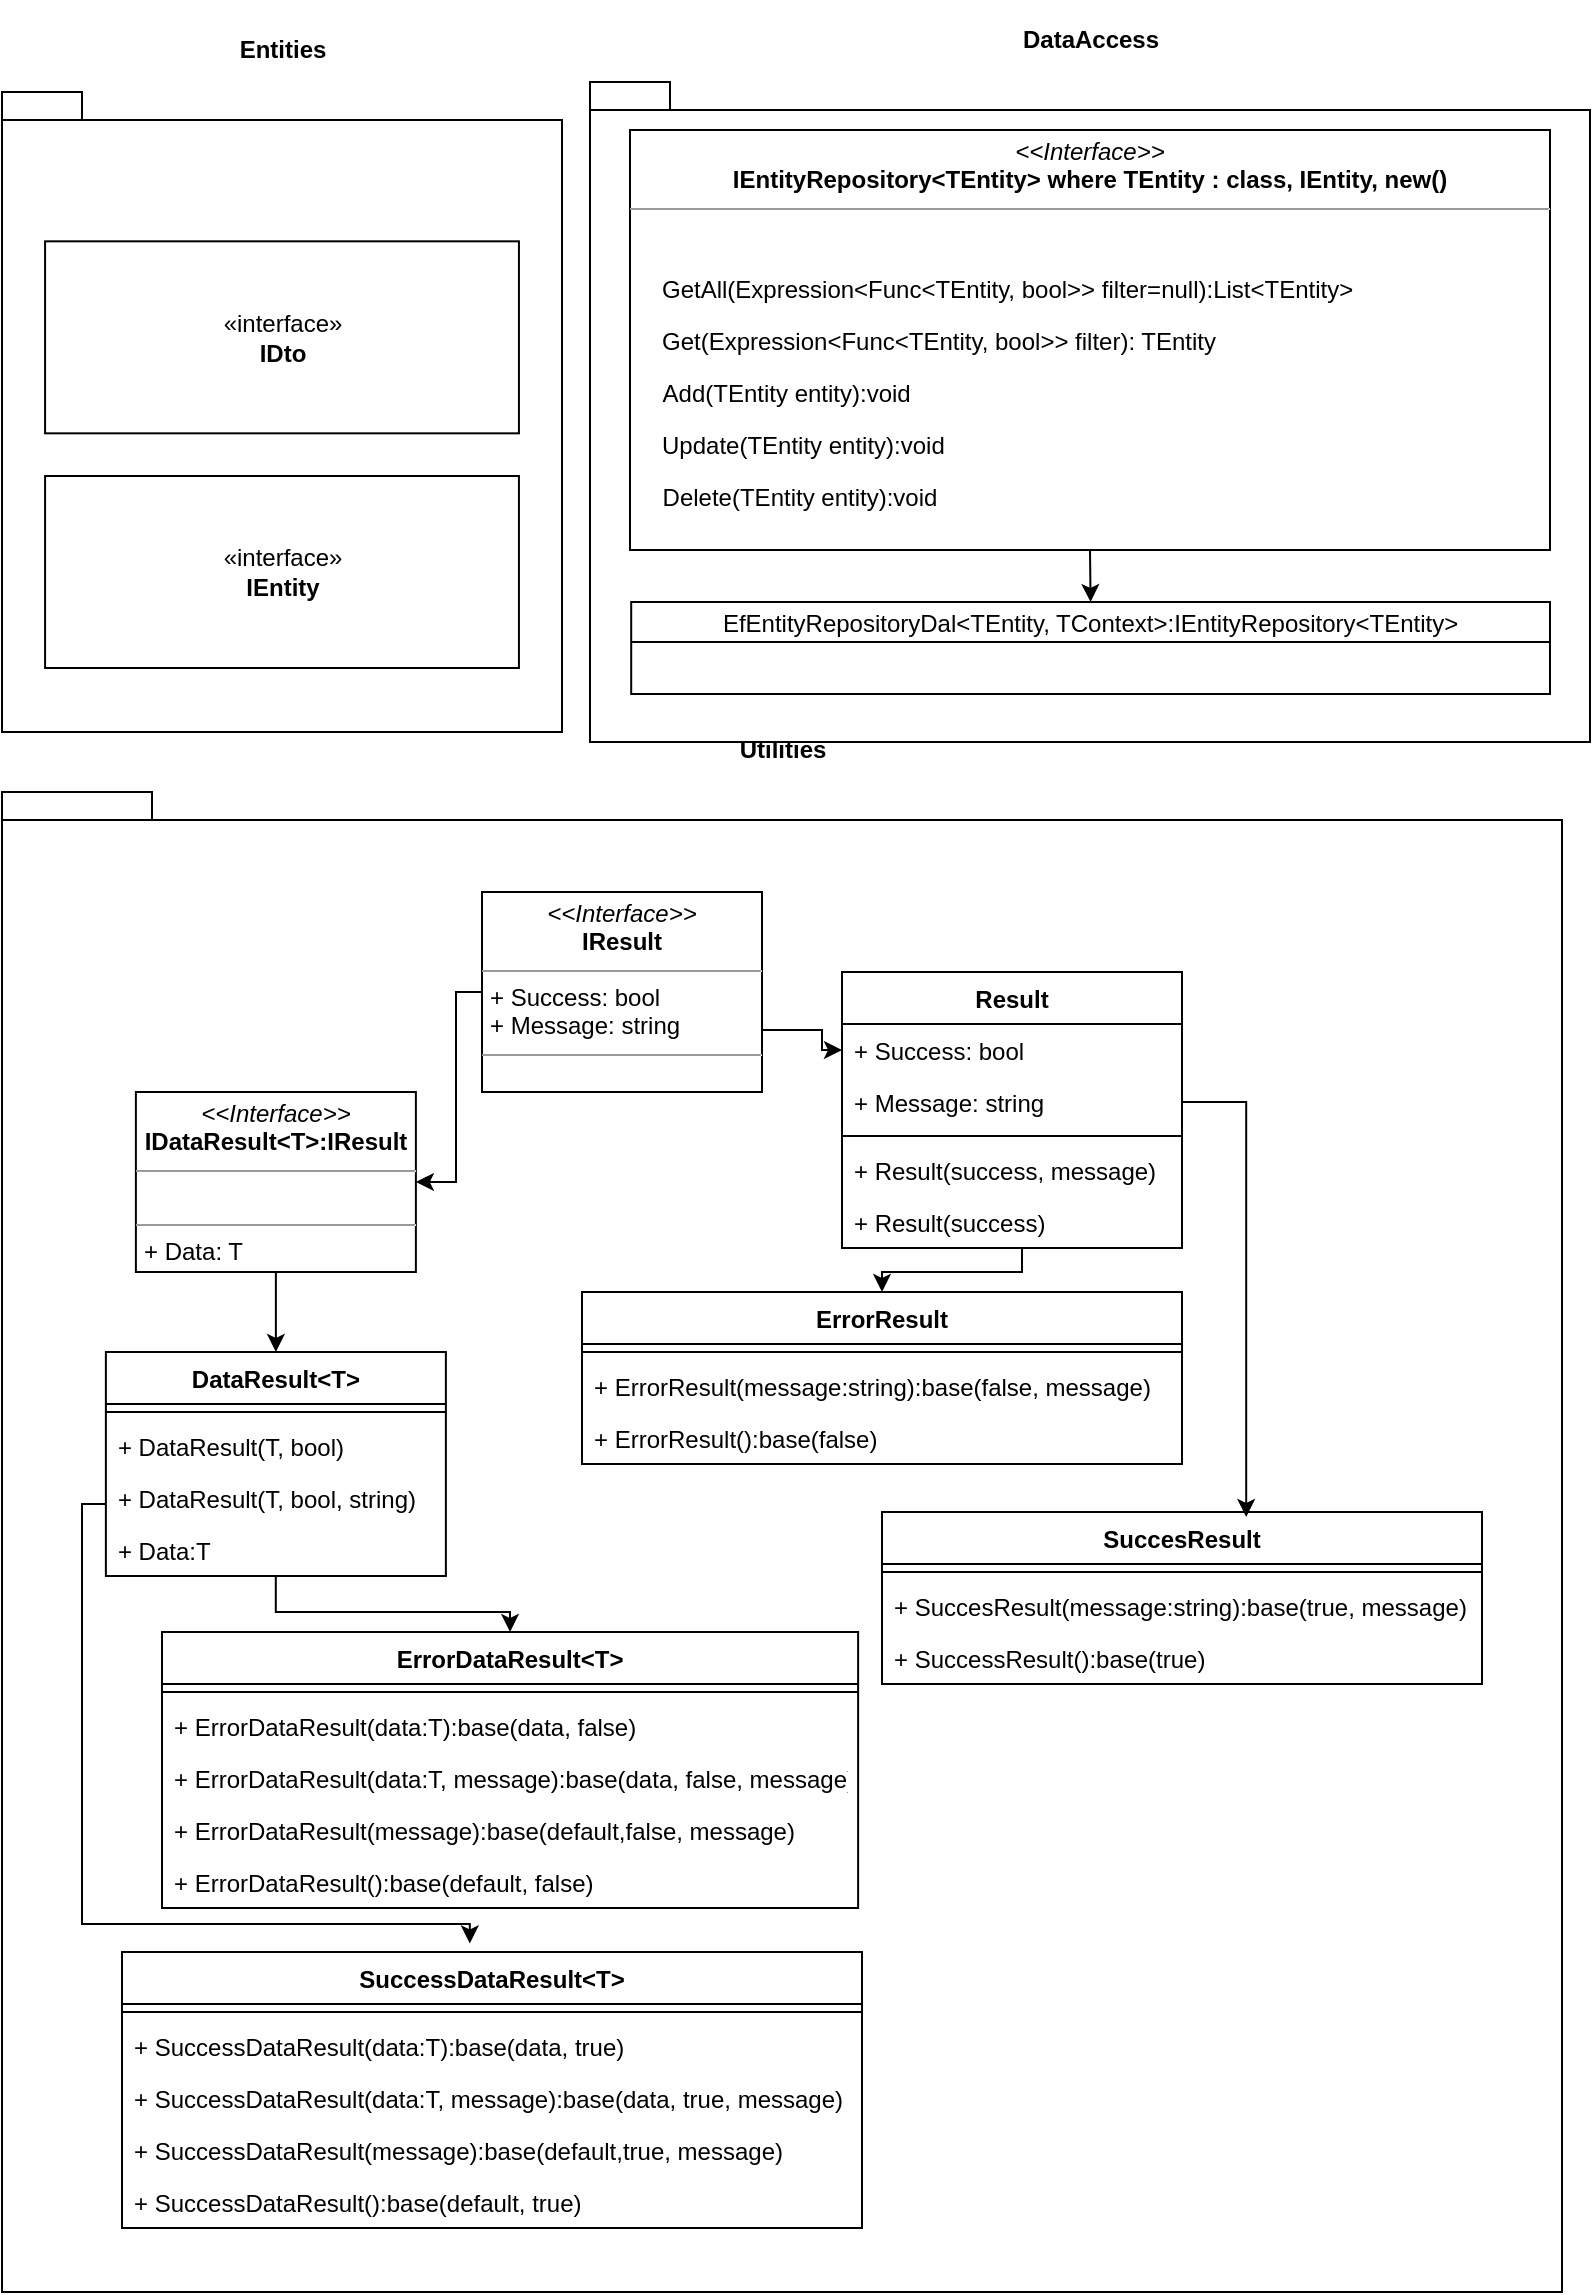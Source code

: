 <mxfile version="15.2.9" type="github">
  <diagram name="Page-1" id="b5b7bab2-c9e2-2cf4-8b2a-24fd1a2a6d21">
    <mxGraphModel dx="3793" dy="2709" grid="1" gridSize="10" guides="1" tooltips="1" connect="1" arrows="1" fold="1" page="1" pageScale="1" pageWidth="827" pageHeight="1169" background="none" math="0" shadow="0">
      <root>
        <mxCell id="0" />
        <mxCell id="1" parent="0" />
        <mxCell id="9dmjfpFiUJaMyvuK5XYy-160" value="" style="group" vertex="1" connectable="0" parent="1">
          <mxGeometry x="-804" y="-1120" width="280" height="320" as="geometry" />
        </mxCell>
        <mxCell id="9dmjfpFiUJaMyvuK5XYy-37" value="&lt;p style=&quot;line-height: 120%&quot;&gt;Entities&lt;/p&gt;" style="shape=folder;fontStyle=1;spacingTop=10;tabWidth=40;tabHeight=14;tabPosition=left;html=1;align=center;labelPosition=center;verticalLabelPosition=top;verticalAlign=bottom;" vertex="1" parent="9dmjfpFiUJaMyvuK5XYy-160">
          <mxGeometry width="280" height="320" as="geometry" />
        </mxCell>
        <mxCell id="9dmjfpFiUJaMyvuK5XYy-40" value="«interface»&lt;br&gt;&lt;b&gt;IDto&lt;/b&gt;" style="html=1;" vertex="1" parent="9dmjfpFiUJaMyvuK5XYy-160">
          <mxGeometry x="21.538" y="74.667" width="236.923" height="96" as="geometry" />
        </mxCell>
        <mxCell id="9dmjfpFiUJaMyvuK5XYy-41" value="«interface»&lt;br&gt;&lt;b&gt;IEntity&lt;/b&gt;" style="html=1;" vertex="1" parent="9dmjfpFiUJaMyvuK5XYy-160">
          <mxGeometry x="21.538" y="192" width="236.923" height="96" as="geometry" />
        </mxCell>
        <mxCell id="9dmjfpFiUJaMyvuK5XYy-161" value="" style="group" vertex="1" connectable="0" parent="1">
          <mxGeometry x="-804" y="-770" width="780" height="750" as="geometry" />
        </mxCell>
        <mxCell id="9dmjfpFiUJaMyvuK5XYy-159" value="&lt;p style=&quot;line-height: 120%&quot;&gt;Utilities&lt;/p&gt;" style="shape=folder;fontStyle=1;spacingTop=10;tabWidth=40;tabHeight=14;tabPosition=left;html=1;align=center;labelPosition=center;verticalLabelPosition=top;verticalAlign=bottom;" vertex="1" parent="9dmjfpFiUJaMyvuK5XYy-161">
          <mxGeometry width="780" height="750" as="geometry" />
        </mxCell>
        <mxCell id="9dmjfpFiUJaMyvuK5XYy-44" value="&lt;p style=&quot;margin: 0px ; margin-top: 4px ; text-align: center&quot;&gt;&lt;i&gt;&amp;lt;&amp;lt;Interface&amp;gt;&amp;gt;&lt;/i&gt;&lt;br&gt;&lt;b&gt;IResult&lt;/b&gt;&lt;/p&gt;&lt;hr size=&quot;1&quot;&gt;&lt;p style=&quot;margin: 0px ; margin-left: 4px&quot;&gt;+ Success: bool&lt;br&gt;+ Message: string&lt;/p&gt;&lt;hr size=&quot;1&quot;&gt;&lt;p style=&quot;margin: 0px ; margin-left: 4px&quot;&gt;&lt;br&gt;&lt;/p&gt;" style="verticalAlign=top;align=left;overflow=fill;fontSize=12;fontFamily=Helvetica;html=1;" vertex="1" parent="9dmjfpFiUJaMyvuK5XYy-161">
          <mxGeometry x="240" y="50" width="140" height="100" as="geometry" />
        </mxCell>
        <mxCell id="9dmjfpFiUJaMyvuK5XYy-45" value="&lt;p style=&quot;margin: 0px ; margin-top: 4px ; text-align: center&quot;&gt;&lt;i&gt;&amp;lt;&amp;lt;Interface&amp;gt;&amp;gt;&lt;/i&gt;&lt;br&gt;&lt;b&gt;IDataResult&amp;lt;T&amp;gt;:IResult&lt;/b&gt;&lt;/p&gt;&lt;hr size=&quot;1&quot;&gt;&lt;p style=&quot;margin: 0px ; margin-left: 4px&quot;&gt;&lt;/p&gt;&lt;br&gt;&lt;hr size=&quot;1&quot;&gt;&lt;p style=&quot;margin: 0px ; margin-left: 4px&quot;&gt;+ Data: T&lt;/p&gt;" style="verticalAlign=top;align=left;overflow=fill;fontSize=12;fontFamily=Helvetica;html=1;" vertex="1" parent="9dmjfpFiUJaMyvuK5XYy-161">
          <mxGeometry x="66.94" y="150" width="140" height="90" as="geometry" />
        </mxCell>
        <mxCell id="9dmjfpFiUJaMyvuK5XYy-61" value="" style="edgeStyle=orthogonalEdgeStyle;rounded=0;orthogonalLoop=1;jettySize=auto;html=1;" edge="1" parent="9dmjfpFiUJaMyvuK5XYy-161" source="9dmjfpFiUJaMyvuK5XYy-44" target="9dmjfpFiUJaMyvuK5XYy-45">
          <mxGeometry relative="1" as="geometry">
            <Array as="points">
              <mxPoint x="227" y="100" />
              <mxPoint x="227" y="195" />
            </Array>
          </mxGeometry>
        </mxCell>
        <mxCell id="9dmjfpFiUJaMyvuK5XYy-62" value="DataResult&lt;T&gt;" style="swimlane;fontStyle=1;align=center;verticalAlign=top;childLayout=stackLayout;horizontal=1;startSize=26;horizontalStack=0;resizeParent=1;resizeParentMax=0;resizeLast=0;collapsible=1;marginBottom=0;" vertex="1" parent="9dmjfpFiUJaMyvuK5XYy-161">
          <mxGeometry x="51.94" y="280" width="170" height="112" as="geometry" />
        </mxCell>
        <mxCell id="9dmjfpFiUJaMyvuK5XYy-64" value="" style="line;strokeWidth=1;fillColor=none;align=left;verticalAlign=middle;spacingTop=-1;spacingLeft=3;spacingRight=3;rotatable=0;labelPosition=right;points=[];portConstraint=eastwest;" vertex="1" parent="9dmjfpFiUJaMyvuK5XYy-62">
          <mxGeometry y="26" width="170" height="8" as="geometry" />
        </mxCell>
        <mxCell id="9dmjfpFiUJaMyvuK5XYy-65" value="+ DataResult(T, bool)" style="text;strokeColor=none;fillColor=none;align=left;verticalAlign=top;spacingLeft=4;spacingRight=4;overflow=hidden;rotatable=0;points=[[0,0.5],[1,0.5]];portConstraint=eastwest;" vertex="1" parent="9dmjfpFiUJaMyvuK5XYy-62">
          <mxGeometry y="34" width="170" height="26" as="geometry" />
        </mxCell>
        <mxCell id="9dmjfpFiUJaMyvuK5XYy-74" value="+ DataResult(T, bool, string)" style="text;strokeColor=none;fillColor=none;align=left;verticalAlign=top;spacingLeft=4;spacingRight=4;overflow=hidden;rotatable=0;points=[[0,0.5],[1,0.5]];portConstraint=eastwest;" vertex="1" parent="9dmjfpFiUJaMyvuK5XYy-62">
          <mxGeometry y="60" width="170" height="26" as="geometry" />
        </mxCell>
        <mxCell id="9dmjfpFiUJaMyvuK5XYy-89" value="+ Data:T" style="text;strokeColor=none;fillColor=none;align=left;verticalAlign=top;spacingLeft=4;spacingRight=4;overflow=hidden;rotatable=0;points=[[0,0.5],[1,0.5]];portConstraint=eastwest;" vertex="1" parent="9dmjfpFiUJaMyvuK5XYy-62">
          <mxGeometry y="86" width="170" height="26" as="geometry" />
        </mxCell>
        <mxCell id="9dmjfpFiUJaMyvuK5XYy-90" value="" style="edgeStyle=orthogonalEdgeStyle;rounded=0;orthogonalLoop=1;jettySize=auto;html=1;entryX=0.5;entryY=0;entryDx=0;entryDy=0;entryPerimeter=0;" edge="1" parent="9dmjfpFiUJaMyvuK5XYy-161" source="9dmjfpFiUJaMyvuK5XYy-45" target="9dmjfpFiUJaMyvuK5XYy-62">
          <mxGeometry relative="1" as="geometry">
            <Array as="points" />
          </mxGeometry>
        </mxCell>
        <mxCell id="9dmjfpFiUJaMyvuK5XYy-108" value="ErrorResult" style="swimlane;fontStyle=1;align=center;verticalAlign=top;childLayout=stackLayout;horizontal=1;startSize=26;horizontalStack=0;resizeParent=1;resizeParentMax=0;resizeLast=0;collapsible=1;marginBottom=0;" vertex="1" parent="9dmjfpFiUJaMyvuK5XYy-161">
          <mxGeometry x="290" y="250" width="300" height="86" as="geometry" />
        </mxCell>
        <mxCell id="9dmjfpFiUJaMyvuK5XYy-109" value="" style="line;strokeWidth=1;fillColor=none;align=left;verticalAlign=middle;spacingTop=-1;spacingLeft=3;spacingRight=3;rotatable=0;labelPosition=right;points=[];portConstraint=eastwest;" vertex="1" parent="9dmjfpFiUJaMyvuK5XYy-108">
          <mxGeometry y="26" width="300" height="8" as="geometry" />
        </mxCell>
        <mxCell id="9dmjfpFiUJaMyvuK5XYy-110" value="+ ErrorResult(message:string):base(false, message)" style="text;strokeColor=none;fillColor=none;align=left;verticalAlign=top;spacingLeft=4;spacingRight=4;overflow=hidden;rotatable=0;points=[[0,0.5],[1,0.5]];portConstraint=eastwest;" vertex="1" parent="9dmjfpFiUJaMyvuK5XYy-108">
          <mxGeometry y="34" width="300" height="26" as="geometry" />
        </mxCell>
        <mxCell id="9dmjfpFiUJaMyvuK5XYy-111" value="+ ErrorResult():base(false)" style="text;strokeColor=none;fillColor=none;align=left;verticalAlign=top;spacingLeft=4;spacingRight=4;overflow=hidden;rotatable=0;points=[[0,0.5],[1,0.5]];portConstraint=eastwest;" vertex="1" parent="9dmjfpFiUJaMyvuK5XYy-108">
          <mxGeometry y="60" width="300" height="26" as="geometry" />
        </mxCell>
        <mxCell id="9dmjfpFiUJaMyvuK5XYy-154" value="SuccesResult" style="swimlane;fontStyle=1;align=center;verticalAlign=top;childLayout=stackLayout;horizontal=1;startSize=26;horizontalStack=0;resizeParent=1;resizeParentMax=0;resizeLast=0;collapsible=1;marginBottom=0;" vertex="1" parent="9dmjfpFiUJaMyvuK5XYy-161">
          <mxGeometry x="440" y="360" width="300" height="86" as="geometry" />
        </mxCell>
        <mxCell id="9dmjfpFiUJaMyvuK5XYy-155" value="" style="line;strokeWidth=1;fillColor=none;align=left;verticalAlign=middle;spacingTop=-1;spacingLeft=3;spacingRight=3;rotatable=0;labelPosition=right;points=[];portConstraint=eastwest;" vertex="1" parent="9dmjfpFiUJaMyvuK5XYy-154">
          <mxGeometry y="26" width="300" height="8" as="geometry" />
        </mxCell>
        <mxCell id="9dmjfpFiUJaMyvuK5XYy-156" value="+ SuccesResult(message:string):base(true, message)" style="text;strokeColor=none;fillColor=none;align=left;verticalAlign=top;spacingLeft=4;spacingRight=4;overflow=hidden;rotatable=0;points=[[0,0.5],[1,0.5]];portConstraint=eastwest;" vertex="1" parent="9dmjfpFiUJaMyvuK5XYy-154">
          <mxGeometry y="34" width="300" height="26" as="geometry" />
        </mxCell>
        <mxCell id="9dmjfpFiUJaMyvuK5XYy-157" value="+ SuccessResult():base(true)" style="text;strokeColor=none;fillColor=none;align=left;verticalAlign=top;spacingLeft=4;spacingRight=4;overflow=hidden;rotatable=0;points=[[0,0.5],[1,0.5]];portConstraint=eastwest;" vertex="1" parent="9dmjfpFiUJaMyvuK5XYy-154">
          <mxGeometry y="60" width="300" height="26" as="geometry" />
        </mxCell>
        <mxCell id="9dmjfpFiUJaMyvuK5XYy-101" value="ErrorDataResult&lt;T&gt;" style="swimlane;fontStyle=1;align=center;verticalAlign=top;childLayout=stackLayout;horizontal=1;startSize=26;horizontalStack=0;resizeParent=1;resizeParentMax=0;resizeLast=0;collapsible=1;marginBottom=0;" vertex="1" parent="9dmjfpFiUJaMyvuK5XYy-161">
          <mxGeometry x="80" y="420" width="348.06" height="138" as="geometry" />
        </mxCell>
        <mxCell id="9dmjfpFiUJaMyvuK5XYy-102" value="" style="line;strokeWidth=1;fillColor=none;align=left;verticalAlign=middle;spacingTop=-1;spacingLeft=3;spacingRight=3;rotatable=0;labelPosition=right;points=[];portConstraint=eastwest;" vertex="1" parent="9dmjfpFiUJaMyvuK5XYy-101">
          <mxGeometry y="26" width="348.06" height="8" as="geometry" />
        </mxCell>
        <mxCell id="9dmjfpFiUJaMyvuK5XYy-103" value="+ ErrorDataResult(data:T):base(data, false)" style="text;strokeColor=none;fillColor=none;align=left;verticalAlign=top;spacingLeft=4;spacingRight=4;overflow=hidden;rotatable=0;points=[[0,0.5],[1,0.5]];portConstraint=eastwest;" vertex="1" parent="9dmjfpFiUJaMyvuK5XYy-101">
          <mxGeometry y="34" width="348.06" height="26" as="geometry" />
        </mxCell>
        <mxCell id="9dmjfpFiUJaMyvuK5XYy-104" value="+ ErrorDataResult(data:T, message):base(data, false, message)" style="text;strokeColor=none;fillColor=none;align=left;verticalAlign=top;spacingLeft=4;spacingRight=4;overflow=hidden;rotatable=0;points=[[0,0.5],[1,0.5]];portConstraint=eastwest;" vertex="1" parent="9dmjfpFiUJaMyvuK5XYy-101">
          <mxGeometry y="60" width="348.06" height="26" as="geometry" />
        </mxCell>
        <mxCell id="9dmjfpFiUJaMyvuK5XYy-105" value="+ ErrorDataResult(message):base(default,false, message)" style="text;strokeColor=none;fillColor=none;align=left;verticalAlign=top;spacingLeft=4;spacingRight=4;overflow=hidden;rotatable=0;points=[[0,0.5],[1,0.5]];portConstraint=eastwest;" vertex="1" parent="9dmjfpFiUJaMyvuK5XYy-101">
          <mxGeometry y="86" width="348.06" height="26" as="geometry" />
        </mxCell>
        <mxCell id="9dmjfpFiUJaMyvuK5XYy-107" value="+ ErrorDataResult():base(default, false)" style="text;strokeColor=none;fillColor=none;align=left;verticalAlign=top;spacingLeft=4;spacingRight=4;overflow=hidden;rotatable=0;points=[[0,0.5],[1,0.5]];portConstraint=eastwest;" vertex="1" parent="9dmjfpFiUJaMyvuK5XYy-101">
          <mxGeometry y="112" width="348.06" height="26" as="geometry" />
        </mxCell>
        <mxCell id="9dmjfpFiUJaMyvuK5XYy-153" value="" style="edgeStyle=orthogonalEdgeStyle;rounded=0;orthogonalLoop=1;jettySize=auto;html=1;entryX=0.5;entryY=0;entryDx=0;entryDy=0;" edge="1" parent="9dmjfpFiUJaMyvuK5XYy-161" source="9dmjfpFiUJaMyvuK5XYy-62" target="9dmjfpFiUJaMyvuK5XYy-101">
          <mxGeometry relative="1" as="geometry">
            <Array as="points">
              <mxPoint x="137" y="410" />
              <mxPoint x="254" y="410" />
            </Array>
          </mxGeometry>
        </mxCell>
        <mxCell id="9dmjfpFiUJaMyvuK5XYy-150" value="" style="edgeStyle=orthogonalEdgeStyle;rounded=0;orthogonalLoop=1;jettySize=auto;html=1;entryX=0.5;entryY=0;entryDx=0;entryDy=0;" edge="1" parent="9dmjfpFiUJaMyvuK5XYy-161" source="9dmjfpFiUJaMyvuK5XYy-77" target="9dmjfpFiUJaMyvuK5XYy-108">
          <mxGeometry relative="1" as="geometry">
            <mxPoint x="440" y="240" as="targetPoint" />
            <Array as="points">
              <mxPoint x="510" y="240" />
              <mxPoint x="440" y="240" />
            </Array>
          </mxGeometry>
        </mxCell>
        <mxCell id="9dmjfpFiUJaMyvuK5XYy-77" value="Result" style="swimlane;fontStyle=1;align=center;verticalAlign=top;childLayout=stackLayout;horizontal=1;startSize=26;horizontalStack=0;resizeParent=1;resizeParentMax=0;resizeLast=0;collapsible=1;marginBottom=0;" vertex="1" parent="9dmjfpFiUJaMyvuK5XYy-161">
          <mxGeometry x="420" y="90" width="170" height="138" as="geometry" />
        </mxCell>
        <mxCell id="9dmjfpFiUJaMyvuK5XYy-78" value="+ Success: bool" style="text;strokeColor=none;fillColor=none;align=left;verticalAlign=top;spacingLeft=4;spacingRight=4;overflow=hidden;rotatable=0;points=[[0,0.5],[1,0.5]];portConstraint=eastwest;" vertex="1" parent="9dmjfpFiUJaMyvuK5XYy-77">
          <mxGeometry y="26" width="170" height="26" as="geometry" />
        </mxCell>
        <mxCell id="9dmjfpFiUJaMyvuK5XYy-79" value="+ Message: string" style="text;strokeColor=none;fillColor=none;align=left;verticalAlign=top;spacingLeft=4;spacingRight=4;overflow=hidden;rotatable=0;points=[[0,0.5],[1,0.5]];portConstraint=eastwest;" vertex="1" parent="9dmjfpFiUJaMyvuK5XYy-77">
          <mxGeometry y="52" width="170" height="26" as="geometry" />
        </mxCell>
        <mxCell id="9dmjfpFiUJaMyvuK5XYy-80" value="" style="line;strokeWidth=1;fillColor=none;align=left;verticalAlign=middle;spacingTop=-1;spacingLeft=3;spacingRight=3;rotatable=0;labelPosition=right;points=[];portConstraint=eastwest;" vertex="1" parent="9dmjfpFiUJaMyvuK5XYy-77">
          <mxGeometry y="78" width="170" height="8" as="geometry" />
        </mxCell>
        <mxCell id="9dmjfpFiUJaMyvuK5XYy-81" value="+ Result(success, message)" style="text;strokeColor=none;fillColor=none;align=left;verticalAlign=top;spacingLeft=4;spacingRight=4;overflow=hidden;rotatable=0;points=[[0,0.5],[1,0.5]];portConstraint=eastwest;" vertex="1" parent="9dmjfpFiUJaMyvuK5XYy-77">
          <mxGeometry y="86" width="170" height="26" as="geometry" />
        </mxCell>
        <mxCell id="9dmjfpFiUJaMyvuK5XYy-82" value="+ Result(success)" style="text;strokeColor=none;fillColor=none;align=left;verticalAlign=top;spacingLeft=4;spacingRight=4;overflow=hidden;rotatable=0;points=[[0,0.5],[1,0.5]];portConstraint=eastwest;" vertex="1" parent="9dmjfpFiUJaMyvuK5XYy-77">
          <mxGeometry y="112" width="170" height="26" as="geometry" />
        </mxCell>
        <mxCell id="9dmjfpFiUJaMyvuK5XYy-84" value="" style="edgeStyle=orthogonalEdgeStyle;rounded=0;orthogonalLoop=1;jettySize=auto;html=1;" edge="1" parent="9dmjfpFiUJaMyvuK5XYy-161" source="9dmjfpFiUJaMyvuK5XYy-44" target="9dmjfpFiUJaMyvuK5XYy-78">
          <mxGeometry relative="1" as="geometry">
            <Array as="points">
              <mxPoint x="410" y="119" />
            </Array>
          </mxGeometry>
        </mxCell>
        <mxCell id="9dmjfpFiUJaMyvuK5XYy-114" value="SuccessDataResult&lt;T&gt;" style="swimlane;fontStyle=1;align=center;verticalAlign=top;childLayout=stackLayout;horizontal=1;startSize=26;horizontalStack=0;resizeParent=1;resizeParentMax=0;resizeLast=0;collapsible=1;marginBottom=0;" vertex="1" parent="9dmjfpFiUJaMyvuK5XYy-161">
          <mxGeometry x="60" y="580" width="370" height="138" as="geometry" />
        </mxCell>
        <mxCell id="9dmjfpFiUJaMyvuK5XYy-115" value="" style="line;strokeWidth=1;fillColor=none;align=left;verticalAlign=middle;spacingTop=-1;spacingLeft=3;spacingRight=3;rotatable=0;labelPosition=right;points=[];portConstraint=eastwest;" vertex="1" parent="9dmjfpFiUJaMyvuK5XYy-114">
          <mxGeometry y="26" width="370" height="8" as="geometry" />
        </mxCell>
        <mxCell id="9dmjfpFiUJaMyvuK5XYy-116" value="+ SuccessDataResult(data:T):base(data, true)" style="text;strokeColor=none;fillColor=none;align=left;verticalAlign=top;spacingLeft=4;spacingRight=4;overflow=hidden;rotatable=0;points=[[0,0.5],[1,0.5]];portConstraint=eastwest;" vertex="1" parent="9dmjfpFiUJaMyvuK5XYy-114">
          <mxGeometry y="34" width="370" height="26" as="geometry" />
        </mxCell>
        <mxCell id="9dmjfpFiUJaMyvuK5XYy-117" value="+ SuccessDataResult(data:T, message):base(data, true, message)" style="text;strokeColor=none;fillColor=none;align=left;verticalAlign=top;spacingLeft=4;spacingRight=4;overflow=hidden;rotatable=0;points=[[0,0.5],[1,0.5]];portConstraint=eastwest;" vertex="1" parent="9dmjfpFiUJaMyvuK5XYy-114">
          <mxGeometry y="60" width="370" height="26" as="geometry" />
        </mxCell>
        <mxCell id="9dmjfpFiUJaMyvuK5XYy-118" value="+ SuccessDataResult(message):base(default,true, message)" style="text;strokeColor=none;fillColor=none;align=left;verticalAlign=top;spacingLeft=4;spacingRight=4;overflow=hidden;rotatable=0;points=[[0,0.5],[1,0.5]];portConstraint=eastwest;" vertex="1" parent="9dmjfpFiUJaMyvuK5XYy-114">
          <mxGeometry y="86" width="370" height="26" as="geometry" />
        </mxCell>
        <mxCell id="9dmjfpFiUJaMyvuK5XYy-119" value="+ SuccessDataResult():base(default, true)" style="text;strokeColor=none;fillColor=none;align=left;verticalAlign=top;spacingLeft=4;spacingRight=4;overflow=hidden;rotatable=0;points=[[0,0.5],[1,0.5]];portConstraint=eastwest;" vertex="1" parent="9dmjfpFiUJaMyvuK5XYy-114">
          <mxGeometry y="112" width="370" height="26" as="geometry" />
        </mxCell>
        <mxCell id="9dmjfpFiUJaMyvuK5XYy-149" value="" style="edgeStyle=orthogonalEdgeStyle;rounded=0;orthogonalLoop=1;jettySize=auto;html=1;entryX=0.47;entryY=-0.031;entryDx=0;entryDy=0;entryPerimeter=0;" edge="1" parent="9dmjfpFiUJaMyvuK5XYy-161" source="9dmjfpFiUJaMyvuK5XYy-62" target="9dmjfpFiUJaMyvuK5XYy-114">
          <mxGeometry relative="1" as="geometry">
            <mxPoint x="10" y="550" as="targetPoint" />
            <Array as="points">
              <mxPoint x="40" y="356" />
              <mxPoint x="40" y="566" />
            </Array>
          </mxGeometry>
        </mxCell>
        <mxCell id="9dmjfpFiUJaMyvuK5XYy-158" style="edgeStyle=orthogonalEdgeStyle;rounded=0;orthogonalLoop=1;jettySize=auto;html=1;exitX=1;exitY=0.5;exitDx=0;exitDy=0;entryX=0.607;entryY=0.029;entryDx=0;entryDy=0;entryPerimeter=0;" edge="1" parent="9dmjfpFiUJaMyvuK5XYy-161" source="9dmjfpFiUJaMyvuK5XYy-79" target="9dmjfpFiUJaMyvuK5XYy-154">
          <mxGeometry relative="1" as="geometry" />
        </mxCell>
        <mxCell id="9dmjfpFiUJaMyvuK5XYy-170" value="" style="group" vertex="1" connectable="0" parent="1">
          <mxGeometry x="-510" y="-1125" width="500" height="330" as="geometry" />
        </mxCell>
        <mxCell id="9dmjfpFiUJaMyvuK5XYy-33" value="&lt;p style=&quot;line-height: 120%&quot;&gt;DataAccess&lt;/p&gt;" style="shape=folder;fontStyle=1;spacingTop=10;tabWidth=40;tabHeight=14;tabPosition=left;html=1;align=center;labelPosition=center;verticalLabelPosition=top;verticalAlign=bottom;" vertex="1" parent="9dmjfpFiUJaMyvuK5XYy-170">
          <mxGeometry width="500" height="330" as="geometry" />
        </mxCell>
        <mxCell id="9dmjfpFiUJaMyvuK5XYy-51" value="EfEntityRepositoryDal&lt;TEntity, TContext&gt;:IEntityRepository&lt;TEntity&gt;" style="swimlane;fontStyle=0;childLayout=stackLayout;horizontal=1;startSize=20;fillColor=none;horizontalStack=0;resizeParent=1;resizeParentMax=0;resizeLast=0;collapsible=1;marginBottom=0;" vertex="1" parent="9dmjfpFiUJaMyvuK5XYy-170">
          <mxGeometry x="20.6" y="260" width="459.4" height="46" as="geometry" />
        </mxCell>
        <mxCell id="9dmjfpFiUJaMyvuK5XYy-163" style="edgeStyle=orthogonalEdgeStyle;rounded=0;orthogonalLoop=1;jettySize=auto;html=1;exitX=0.5;exitY=1;exitDx=0;exitDy=0;entryX=0.5;entryY=0;entryDx=0;entryDy=0;" edge="1" parent="9dmjfpFiUJaMyvuK5XYy-170" source="9dmjfpFiUJaMyvuK5XYy-162" target="9dmjfpFiUJaMyvuK5XYy-51">
          <mxGeometry relative="1" as="geometry" />
        </mxCell>
        <mxCell id="9dmjfpFiUJaMyvuK5XYy-162" value="&lt;p style=&quot;margin: 0px ; margin-top: 4px ; text-align: center&quot;&gt;&lt;i&gt;&amp;lt;&amp;lt;Interface&amp;gt;&amp;gt;&lt;/i&gt;&lt;br&gt;&lt;b&gt;IEntityRepository&amp;lt;TEntity&amp;gt; where TEntity : class, IEntity, new()&lt;/b&gt;&lt;br&gt;&lt;/p&gt;&lt;hr size=&quot;1&quot;&gt;&lt;p style=&quot;margin: 0px ; margin-left: 4px&quot;&gt;&lt;br&gt;&lt;/p&gt;" style="verticalAlign=top;align=left;overflow=fill;fontSize=12;fontFamily=Helvetica;html=1;" vertex="1" parent="9dmjfpFiUJaMyvuK5XYy-170">
          <mxGeometry x="20" y="24" width="460" height="210" as="geometry" />
        </mxCell>
        <mxCell id="9dmjfpFiUJaMyvuK5XYy-165" value="Get(Expression&lt;Func&lt;TEntity, bool&gt;&gt; filter): TEntity" style="text;strokeColor=none;fillColor=none;align=left;verticalAlign=top;spacingLeft=4;spacingRight=4;overflow=hidden;rotatable=0;points=[[0,0.5],[1,0.5]];portConstraint=eastwest;" vertex="1" parent="9dmjfpFiUJaMyvuK5XYy-170">
          <mxGeometry x="30" y="116" width="440" height="26" as="geometry" />
        </mxCell>
        <mxCell id="9dmjfpFiUJaMyvuK5XYy-167" value="Add(TEntity entity):void" style="text;strokeColor=none;fillColor=none;align=left;verticalAlign=top;spacingLeft=4;spacingRight=4;overflow=hidden;rotatable=0;points=[[0,0.5],[1,0.5]];portConstraint=eastwest;" vertex="1" parent="9dmjfpFiUJaMyvuK5XYy-170">
          <mxGeometry x="30.3" y="142" width="440" height="26" as="geometry" />
        </mxCell>
        <mxCell id="9dmjfpFiUJaMyvuK5XYy-168" value="Update(TEntity entity):void" style="text;strokeColor=none;fillColor=none;align=left;verticalAlign=top;spacingLeft=4;spacingRight=4;overflow=hidden;rotatable=0;points=[[0,0.5],[1,0.5]];portConstraint=eastwest;" vertex="1" parent="9dmjfpFiUJaMyvuK5XYy-170">
          <mxGeometry x="30" y="168" width="440" height="26" as="geometry" />
        </mxCell>
        <mxCell id="9dmjfpFiUJaMyvuK5XYy-169" value="Delete(TEntity entity):void" style="text;strokeColor=none;fillColor=none;align=left;verticalAlign=top;spacingLeft=4;spacingRight=4;overflow=hidden;rotatable=0;points=[[0,0.5],[1,0.5]];portConstraint=eastwest;" vertex="1" parent="9dmjfpFiUJaMyvuK5XYy-170">
          <mxGeometry x="30.3" y="194" width="440" height="26" as="geometry" />
        </mxCell>
        <mxCell id="9dmjfpFiUJaMyvuK5XYy-166" value="GetAll(Expression&lt;Func&lt;TEntity, bool&gt;&gt; filter=null):List&lt;TEntity&gt;" style="text;strokeColor=none;fillColor=none;align=left;verticalAlign=top;spacingLeft=4;spacingRight=4;overflow=hidden;rotatable=0;points=[[0,0.5],[1,0.5]];portConstraint=eastwest;" vertex="1" parent="9dmjfpFiUJaMyvuK5XYy-170">
          <mxGeometry x="30" y="90" width="440" height="26" as="geometry" />
        </mxCell>
      </root>
    </mxGraphModel>
  </diagram>
</mxfile>
